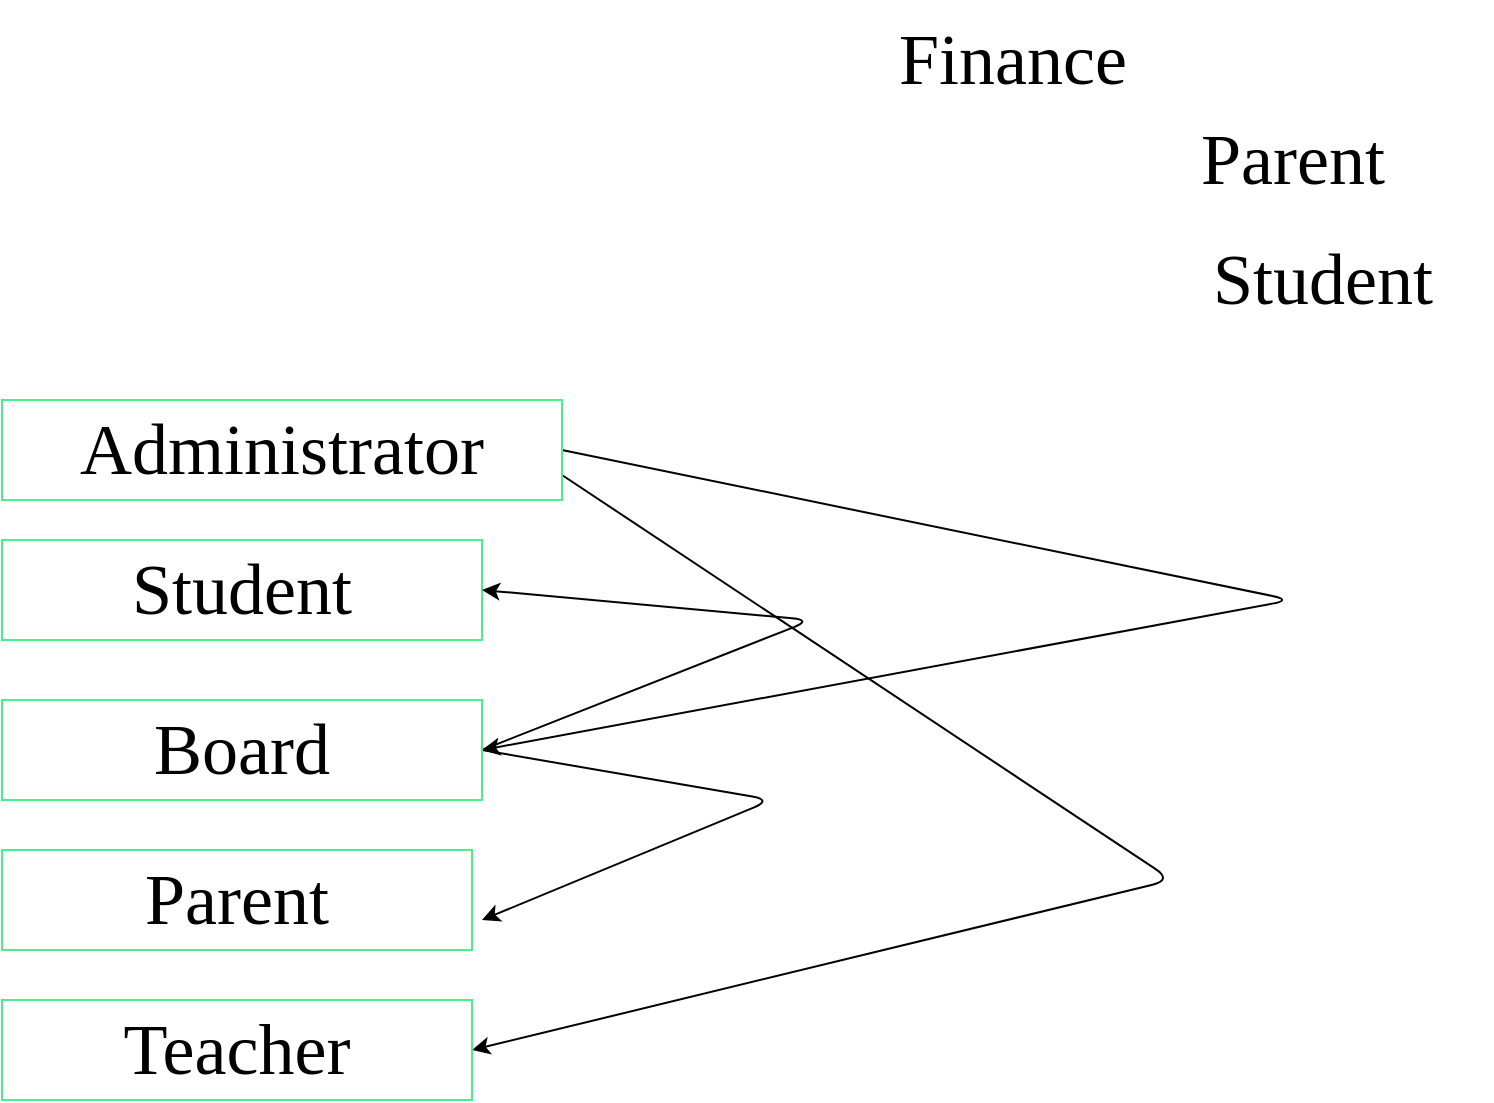 <mxfile>
    <diagram id="MPZbJGA1ZZBugUHrTyu0" name="Page-1">
        <mxGraphModel dx="1426" dy="719" grid="1" gridSize="10" guides="1" tooltips="1" connect="1" arrows="1" fold="1" page="1" pageScale="1" pageWidth="850" pageHeight="1100" math="0" shadow="0">
            <root>
                <mxCell id="0"/>
                <mxCell id="1" parent="0"/>
                <mxCell id="17" style="edgeStyle=none;html=1;exitX=1;exitY=0.5;exitDx=0;exitDy=0;entryX=1;entryY=0.5;entryDx=0;entryDy=0;fontFamily=Verdana;fontSize=36;" parent="1" source="3" target="8" edge="1">
                    <mxGeometry relative="1" as="geometry">
                        <Array as="points">
                            <mxPoint x="270" y="400"/>
                        </Array>
                    </mxGeometry>
                </mxCell>
                <mxCell id="18" style="edgeStyle=none;html=1;exitX=1;exitY=0.75;exitDx=0;exitDy=0;entryX=1;entryY=0.5;entryDx=0;entryDy=0;fontFamily=Verdana;fontSize=36;" parent="1" source="3" target="10" edge="1">
                    <mxGeometry relative="1" as="geometry">
                        <Array as="points">
                            <mxPoint x="210" y="540"/>
                        </Array>
                    </mxGeometry>
                </mxCell>
                <mxCell id="3" value="Administrator" style="rounded=0;whiteSpace=wrap;html=1;strokeColor=#48F08B;fontFamily=Verdana;fontSize=36;" parent="1" vertex="1">
                    <mxGeometry x="-375" y="300" width="280" height="50" as="geometry"/>
                </mxCell>
                <mxCell id="4" value="Student" style="whiteSpace=wrap;html=1;strokeColor=#48F08B;fontFamily=Verdana;fontSize=36;" parent="1" vertex="1">
                    <mxGeometry x="-375" y="370" width="240" height="50" as="geometry"/>
                </mxCell>
                <mxCell id="15" style="edgeStyle=none;html=1;exitX=1;exitY=0.5;exitDx=0;exitDy=0;fontFamily=Verdana;fontSize=36;" parent="1" source="8" edge="1">
                    <mxGeometry relative="1" as="geometry">
                        <mxPoint x="-135" y="560" as="targetPoint"/>
                        <Array as="points">
                            <mxPoint x="10" y="500"/>
                        </Array>
                    </mxGeometry>
                </mxCell>
                <mxCell id="16" style="edgeStyle=none;html=1;exitX=1;exitY=0.5;exitDx=0;exitDy=0;entryX=1;entryY=0.5;entryDx=0;entryDy=0;fontFamily=Verdana;fontSize=36;" parent="1" source="8" target="4" edge="1">
                    <mxGeometry relative="1" as="geometry">
                        <Array as="points">
                            <mxPoint x="30" y="410"/>
                        </Array>
                    </mxGeometry>
                </mxCell>
                <mxCell id="8" value="Board" style="whiteSpace=wrap;html=1;strokeColor=#48F08B;fontFamily=Verdana;fontSize=36;" parent="1" vertex="1">
                    <mxGeometry x="-375" y="450" width="240" height="50" as="geometry"/>
                </mxCell>
                <mxCell id="9" value="Parent" style="whiteSpace=wrap;html=1;strokeColor=#48F08B;fontFamily=Verdana;fontSize=36;" parent="1" vertex="1">
                    <mxGeometry x="-375" y="525" width="235" height="50" as="geometry"/>
                </mxCell>
                <mxCell id="10" value="Teacher" style="whiteSpace=wrap;html=1;strokeColor=#48F08B;fontFamily=Verdana;fontSize=36;" parent="1" vertex="1">
                    <mxGeometry x="-375" y="600" width="235" height="50" as="geometry"/>
                </mxCell>
                <mxCell id="19" value="Finance" style="text;html=1;align=center;verticalAlign=middle;resizable=0;points=[];autosize=1;strokeColor=none;fillColor=none;fontSize=36;fontFamily=Verdana;" parent="1" vertex="1">
                    <mxGeometry x="50" y="100" width="160" height="60" as="geometry"/>
                </mxCell>
                <mxCell id="20" value="Parent" style="text;html=1;align=center;verticalAlign=middle;resizable=0;points=[];autosize=1;strokeColor=none;fillColor=none;fontSize=36;fontFamily=Verdana;" parent="1" vertex="1">
                    <mxGeometry x="200" y="150" width="140" height="60" as="geometry"/>
                </mxCell>
                <mxCell id="21" value="Student" style="text;html=1;align=center;verticalAlign=middle;resizable=0;points=[];autosize=1;strokeColor=none;fillColor=none;fontSize=36;fontFamily=Verdana;" parent="1" vertex="1">
                    <mxGeometry x="200" y="210" width="170" height="60" as="geometry"/>
                </mxCell>
            </root>
        </mxGraphModel>
    </diagram>
    <diagram id="ACweCjSOTCTyfCHqVXqe" name="Student Dashboard">
        <mxGraphModel dx="576" dy="1819" grid="1" gridSize="10" guides="1" tooltips="1" connect="1" arrows="1" fold="1" page="1" pageScale="1" pageWidth="850" pageHeight="1100" math="0" shadow="0">
            <root>
                <mxCell id="0"/>
                <mxCell id="1" parent="0"/>
                <mxCell id="EXZ4T7elhEZs1wT3qt2H-8" value="Student Dashboard" style="rounded=1;whiteSpace=wrap;html=1;strokeColor=#48F08B;fontFamily=Verdana;fontSize=36;" parent="1" vertex="1">
                    <mxGeometry x="590" y="-20" width="530" height="50" as="geometry"/>
                </mxCell>
                <mxCell id="EXZ4T7elhEZs1wT3qt2H-13" style="edgeStyle=none;html=1;fontFamily=Verdana;fontSize=29;" parent="1" source="EXZ4T7elhEZs1wT3qt2H-9" target="EXZ4T7elhEZs1wT3qt2H-12" edge="1">
                    <mxGeometry relative="1" as="geometry"/>
                </mxCell>
                <mxCell id="EXZ4T7elhEZs1wT3qt2H-26" style="edgeStyle=none;html=1;entryX=0;entryY=0.5;entryDx=0;entryDy=0;fontFamily=Verdana;fontSize=17;fontColor=#00994D;" parent="1" source="EXZ4T7elhEZs1wT3qt2H-9" target="EXZ4T7elhEZs1wT3qt2H-8" edge="1">
                    <mxGeometry relative="1" as="geometry">
                        <Array as="points">
                            <mxPoint x="235"/>
                        </Array>
                    </mxGeometry>
                </mxCell>
                <mxCell id="EXZ4T7elhEZs1wT3qt2H-9" value="&lt;font style=&quot;font-size: 29px;&quot;&gt;Components&lt;/font&gt;" style="shape=process;whiteSpace=wrap;html=1;backgroundOutline=1;strokeColor=#48F08B;fontFamily=Verdana;fontSize=36;" parent="1" vertex="1">
                    <mxGeometry x="110" y="350" width="250" height="40" as="geometry"/>
                </mxCell>
                <mxCell id="EXZ4T7elhEZs1wT3qt2H-12" value="&lt;font style=&quot;font-size: 17px;&quot;&gt;- Grade&lt;br&gt;- Assignment&lt;br&gt;- Calendar&lt;br&gt;- Announcements&lt;/font&gt;" style="whiteSpace=wrap;html=1;aspect=fixed;strokeColor=#48F08B;fontFamily=Verdana;fontSize=21;align=left;" parent="1" vertex="1">
                    <mxGeometry x="152.5" y="440" width="165" height="165" as="geometry"/>
                </mxCell>
                <mxCell id="EXZ4T7elhEZs1wT3qt2H-27" style="edgeStyle=none;html=1;entryX=0.491;entryY=0.6;entryDx=0;entryDy=0;entryPerimeter=0;fontFamily=Verdana;fontSize=17;fontColor=#00994D;" parent="1" target="EXZ4T7elhEZs1wT3qt2H-8" edge="1">
                    <mxGeometry relative="1" as="geometry">
                        <mxPoint x="850" y="340" as="sourcePoint"/>
                    </mxGeometry>
                </mxCell>
                <mxCell id="EXZ4T7elhEZs1wT3qt2H-15" value="Backend Components" style="shape=process;whiteSpace=wrap;html=1;backgroundOutline=1;strokeColor=#48F08B;fontFamily=Verdana;fontSize=29;" parent="1" vertex="1">
                    <mxGeometry x="600" y="350" width="430" height="60" as="geometry"/>
                </mxCell>
                <mxCell id="EXZ4T7elhEZs1wT3qt2H-20" style="edgeStyle=none;html=1;exitX=0.5;exitY=0;exitDx=0;exitDy=0;fontFamily=Verdana;fontSize=17;entryX=0;entryY=0.75;entryDx=0;entryDy=0;" parent="1" source="EXZ4T7elhEZs1wT3qt2H-18" target="EXZ4T7elhEZs1wT3qt2H-15" edge="1">
                    <mxGeometry relative="1" as="geometry">
                        <Array as="points">
                            <mxPoint x="480" y="400"/>
                        </Array>
                    </mxGeometry>
                </mxCell>
                <mxCell id="EXZ4T7elhEZs1wT3qt2H-18" value="Models" style="rounded=1;whiteSpace=wrap;html=1;strokeColor=#48F08B;fontFamily=Verdana;fontSize=17;" parent="1" vertex="1">
                    <mxGeometry x="420" y="550" width="120" height="60" as="geometry"/>
                </mxCell>
                <mxCell id="EXZ4T7elhEZs1wT3qt2H-21" style="edgeStyle=none;html=1;entryX=1;entryY=0.75;entryDx=0;entryDy=0;fontFamily=Verdana;fontSize=17;" parent="1" source="EXZ4T7elhEZs1wT3qt2H-19" target="EXZ4T7elhEZs1wT3qt2H-15" edge="1">
                    <mxGeometry relative="1" as="geometry">
                        <Array as="points">
                            <mxPoint x="1160" y="395"/>
                        </Array>
                    </mxGeometry>
                </mxCell>
                <mxCell id="EXZ4T7elhEZs1wT3qt2H-19" value="APIs" style="rounded=1;whiteSpace=wrap;html=1;strokeColor=#48F08B;fontFamily=Verdana;fontSize=17;" parent="1" vertex="1">
                    <mxGeometry x="1100" y="550" width="120" height="60" as="geometry"/>
                </mxCell>
                <mxCell id="EXZ4T7elhEZs1wT3qt2H-23" style="edgeStyle=none;html=1;entryX=0.5;entryY=1;entryDx=0;entryDy=0;fontFamily=Verdana;fontSize=17;" parent="1" source="EXZ4T7elhEZs1wT3qt2H-22" target="EXZ4T7elhEZs1wT3qt2H-18" edge="1">
                    <mxGeometry relative="1" as="geometry"/>
                </mxCell>
                <mxCell id="EXZ4T7elhEZs1wT3qt2H-22" value="- Student&lt;br&gt;- Course&lt;br&gt;- Assignement&lt;br&gt;- Grade&lt;br&gt;- Announcement&amp;nbsp;" style="whiteSpace=wrap;html=1;aspect=fixed;strokeColor=#48F08B;fontFamily=Verdana;fontSize=17;align=left;" parent="1" vertex="1">
                    <mxGeometry x="390" y="680" width="180" height="180" as="geometry"/>
                </mxCell>
                <mxCell id="EXZ4T7elhEZs1wT3qt2H-25" style="edgeStyle=none;html=1;entryX=1;entryY=0.75;entryDx=0;entryDy=0;fontFamily=Verdana;fontSize=17;" parent="1" source="EXZ4T7elhEZs1wT3qt2H-24" target="EXZ4T7elhEZs1wT3qt2H-19" edge="1">
                    <mxGeometry relative="1" as="geometry">
                        <Array as="points">
                            <mxPoint x="1360" y="595"/>
                        </Array>
                    </mxGeometry>
                </mxCell>
                <mxCell id="EXZ4T7elhEZs1wT3qt2H-24" value="&lt;font color=&quot;#ffff00&quot;&gt;POST&lt;/font&gt; /student/login&lt;br&gt;&lt;font color=&quot;#00994d&quot;&gt;GET &lt;/font&gt;/student/grades&lt;br&gt;&lt;font color=&quot;#00994d&quot;&gt;GET&lt;/font&gt; /student/assignements&lt;br&gt;&lt;font color=&quot;#00994d&quot;&gt;GET&lt;/font&gt; /student/calendar&lt;br&gt;&lt;font color=&quot;#00994d&quot;&gt;GET&lt;/font&gt; /student/announcements" style="whiteSpace=wrap;html=1;aspect=fixed;strokeColor=#48F08B;fontFamily=Verdana;fontSize=17;align=left;" parent="1" vertex="1">
                    <mxGeometry x="1210" y="750" width="290" height="290" as="geometry"/>
                </mxCell>
            </root>
        </mxGraphModel>
    </diagram>
</mxfile>